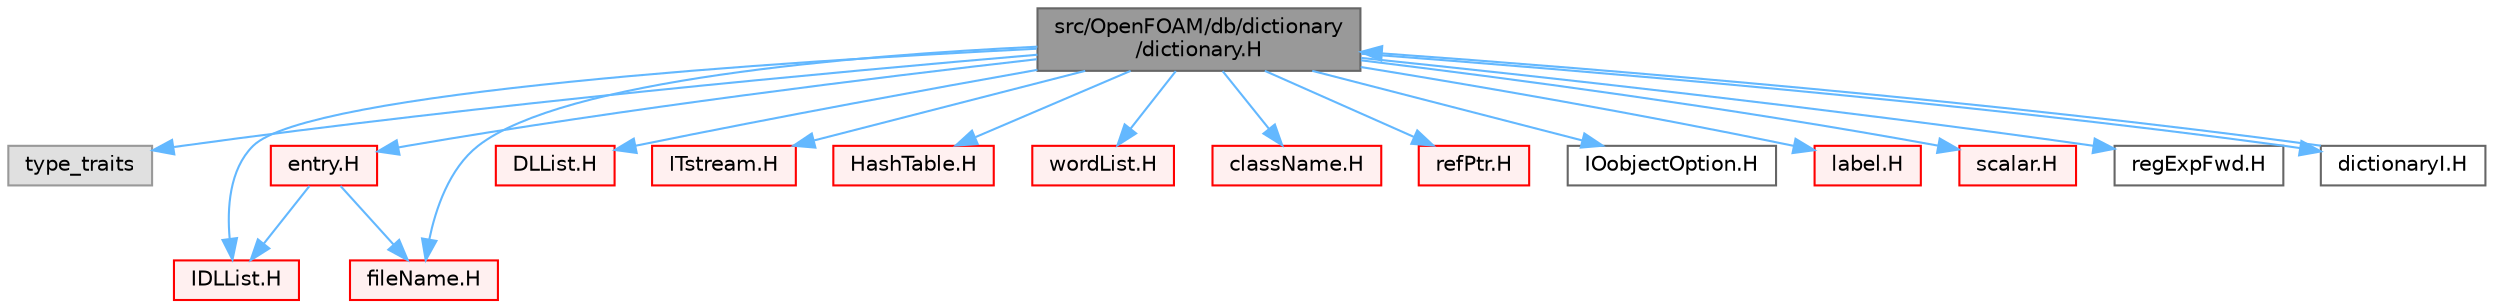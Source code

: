 digraph "src/OpenFOAM/db/dictionary/dictionary.H"
{
 // LATEX_PDF_SIZE
  bgcolor="transparent";
  edge [fontname=Helvetica,fontsize=10,labelfontname=Helvetica,labelfontsize=10];
  node [fontname=Helvetica,fontsize=10,shape=box,height=0.2,width=0.4];
  Node1 [id="Node000001",label="src/OpenFOAM/db/dictionary\l/dictionary.H",height=0.2,width=0.4,color="gray40", fillcolor="grey60", style="filled", fontcolor="black",tooltip=" "];
  Node1 -> Node2 [id="edge1_Node000001_Node000002",color="steelblue1",style="solid",tooltip=" "];
  Node2 [id="Node000002",label="type_traits",height=0.2,width=0.4,color="grey60", fillcolor="#E0E0E0", style="filled",tooltip=" "];
  Node1 -> Node3 [id="edge2_Node000001_Node000003",color="steelblue1",style="solid",tooltip=" "];
  Node3 [id="Node000003",label="entry.H",height=0.2,width=0.4,color="red", fillcolor="#FFF0F0", style="filled",URL="$entry_8H.html",tooltip=" "];
  Node3 -> Node33 [id="edge3_Node000003_Node000033",color="steelblue1",style="solid",tooltip=" "];
  Node33 [id="Node000033",label="IDLList.H",height=0.2,width=0.4,color="red", fillcolor="#FFF0F0", style="filled",URL="$IDLList_8H.html",tooltip="Intrusive doubly-linked list."];
  Node3 -> Node69 [id="edge4_Node000003_Node000069",color="steelblue1",style="solid",tooltip=" "];
  Node69 [id="Node000069",label="fileName.H",height=0.2,width=0.4,color="red", fillcolor="#FFF0F0", style="filled",URL="$fileName_8H.html",tooltip=" "];
  Node1 -> Node33 [id="edge5_Node000001_Node000033",color="steelblue1",style="solid",tooltip=" "];
  Node1 -> Node79 [id="edge6_Node000001_Node000079",color="steelblue1",style="solid",tooltip=" "];
  Node79 [id="Node000079",label="DLList.H",height=0.2,width=0.4,color="red", fillcolor="#FFF0F0", style="filled",URL="$DLList_8H.html",tooltip="Non-intrusive doubly-linked list."];
  Node1 -> Node69 [id="edge7_Node000001_Node000069",color="steelblue1",style="solid",tooltip=" "];
  Node1 -> Node81 [id="edge8_Node000001_Node000081",color="steelblue1",style="solid",tooltip=" "];
  Node81 [id="Node000081",label="ITstream.H",height=0.2,width=0.4,color="red", fillcolor="#FFF0F0", style="filled",URL="$ITstream_8H.html",tooltip=" "];
  Node1 -> Node91 [id="edge9_Node000001_Node000091",color="steelblue1",style="solid",tooltip=" "];
  Node91 [id="Node000091",label="HashTable.H",height=0.2,width=0.4,color="red", fillcolor="#FFF0F0", style="filled",URL="$HashTable_8H.html",tooltip=" "];
  Node1 -> Node113 [id="edge10_Node000001_Node000113",color="steelblue1",style="solid",tooltip=" "];
  Node113 [id="Node000113",label="wordList.H",height=0.2,width=0.4,color="red", fillcolor="#FFF0F0", style="filled",URL="$wordList_8H.html",tooltip=" "];
  Node1 -> Node86 [id="edge11_Node000001_Node000086",color="steelblue1",style="solid",tooltip=" "];
  Node86 [id="Node000086",label="className.H",height=0.2,width=0.4,color="red", fillcolor="#FFF0F0", style="filled",URL="$className_8H.html",tooltip="Macro definitions for declaring ClassName(), NamespaceName(), etc."];
  Node1 -> Node126 [id="edge12_Node000001_Node000126",color="steelblue1",style="solid",tooltip=" "];
  Node126 [id="Node000126",label="refPtr.H",height=0.2,width=0.4,color="red", fillcolor="#FFF0F0", style="filled",URL="$refPtr_8H.html",tooltip=" "];
  Node1 -> Node130 [id="edge13_Node000001_Node000130",color="steelblue1",style="solid",tooltip=" "];
  Node130 [id="Node000130",label="IOobjectOption.H",height=0.2,width=0.4,color="grey40", fillcolor="white", style="filled",URL="$IOobjectOption_8H.html",tooltip=" "];
  Node1 -> Node36 [id="edge14_Node000001_Node000036",color="steelblue1",style="solid",tooltip=" "];
  Node36 [id="Node000036",label="label.H",height=0.2,width=0.4,color="red", fillcolor="#FFF0F0", style="filled",URL="$label_8H.html",tooltip=" "];
  Node1 -> Node61 [id="edge15_Node000001_Node000061",color="steelblue1",style="solid",tooltip=" "];
  Node61 [id="Node000061",label="scalar.H",height=0.2,width=0.4,color="red", fillcolor="#FFF0F0", style="filled",URL="$scalar_8H.html",tooltip=" "];
  Node1 -> Node26 [id="edge16_Node000001_Node000026",color="steelblue1",style="solid",tooltip=" "];
  Node26 [id="Node000026",label="regExpFwd.H",height=0.2,width=0.4,color="grey40", fillcolor="white", style="filled",URL="$regExpFwd_8H.html",tooltip=" "];
  Node1 -> Node131 [id="edge17_Node000001_Node000131",color="steelblue1",style="solid",tooltip=" "];
  Node131 [id="Node000131",label="dictionaryI.H",height=0.2,width=0.4,color="grey40", fillcolor="white", style="filled",URL="$dictionaryI_8H.html",tooltip=" "];
  Node131 -> Node1 [id="edge18_Node000131_Node000001",color="steelblue1",style="solid",tooltip=" "];
}

